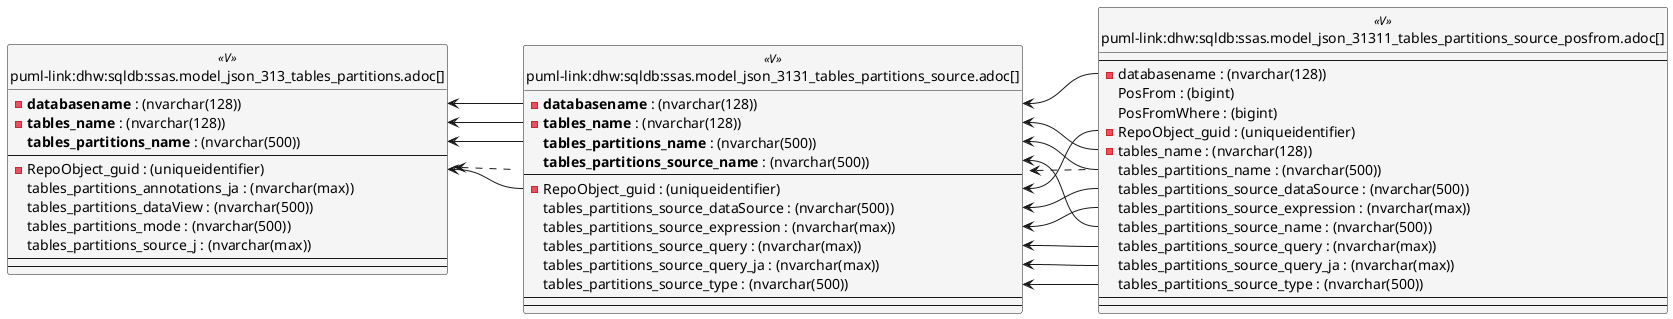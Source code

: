@startuml
left to right direction
'top to bottom direction
hide circle
'avoide "." issues:
set namespaceSeparator none


skinparam class {
  BackgroundColor White
  BackgroundColor<<FN>> Yellow
  BackgroundColor<<FS>> Yellow
  BackgroundColor<<FT>> LightGray
  BackgroundColor<<IF>> Yellow
  BackgroundColor<<IS>> Yellow
  BackgroundColor<<P>> Aqua
  BackgroundColor<<PC>> Aqua
  BackgroundColor<<SN>> Yellow
  BackgroundColor<<SO>> SlateBlue
  BackgroundColor<<TF>> LightGray
  BackgroundColor<<TR>> Tomato
  BackgroundColor<<U>> White
  BackgroundColor<<V>> WhiteSmoke
  BackgroundColor<<X>> Aqua
  BackgroundColor<<external>> AliceBlue
}


entity "puml-link:dhw:sqldb:ssas.model_json_313_tables_partitions.adoc[]" as ssas.model_json_313_tables_partitions << V >> {
  - **databasename** : (nvarchar(128))
  - **tables_name** : (nvarchar(128))
  **tables_partitions_name** : (nvarchar(500))
  --
  - RepoObject_guid : (uniqueidentifier)
  tables_partitions_annotations_ja : (nvarchar(max))
  tables_partitions_dataView : (nvarchar(500))
  tables_partitions_mode : (nvarchar(500))
  tables_partitions_source_j : (nvarchar(max))
  --
  --
}

entity "puml-link:dhw:sqldb:ssas.model_json_3131_tables_partitions_source.adoc[]" as ssas.model_json_3131_tables_partitions_source << V >> {
  - **databasename** : (nvarchar(128))
  - **tables_name** : (nvarchar(128))
  **tables_partitions_name** : (nvarchar(500))
  **tables_partitions_source_name** : (nvarchar(500))
  --
  - RepoObject_guid : (uniqueidentifier)
  tables_partitions_source_dataSource : (nvarchar(500))
  tables_partitions_source_expression : (nvarchar(max))
  tables_partitions_source_query : (nvarchar(max))
  tables_partitions_source_query_ja : (nvarchar(max))
  tables_partitions_source_type : (nvarchar(500))
  --
  --
}

entity "puml-link:dhw:sqldb:ssas.model_json_31311_tables_partitions_source_posfrom.adoc[]" as ssas.model_json_31311_tables_partitions_source_PosFrom << V >> {
  --
  - databasename : (nvarchar(128))
  PosFrom : (bigint)
  PosFromWhere : (bigint)
  - RepoObject_guid : (uniqueidentifier)
  - tables_name : (nvarchar(128))
  tables_partitions_name : (nvarchar(500))
  tables_partitions_source_dataSource : (nvarchar(500))
  tables_partitions_source_expression : (nvarchar(max))
  tables_partitions_source_name : (nvarchar(500))
  tables_partitions_source_query : (nvarchar(max))
  tables_partitions_source_query_ja : (nvarchar(max))
  tables_partitions_source_type : (nvarchar(500))
  --
  --
}

ssas.model_json_313_tables_partitions <.. ssas.model_json_3131_tables_partitions_source
ssas.model_json_3131_tables_partitions_source <.. ssas.model_json_31311_tables_partitions_source_PosFrom
"ssas.model_json_313_tables_partitions::databasename" <-- "ssas.model_json_3131_tables_partitions_source::databasename"
"ssas.model_json_313_tables_partitions::RepoObject_guid" <-- "ssas.model_json_3131_tables_partitions_source::RepoObject_guid"
"ssas.model_json_313_tables_partitions::tables_name" <-- "ssas.model_json_3131_tables_partitions_source::tables_name"
"ssas.model_json_313_tables_partitions::tables_partitions_name" <-- "ssas.model_json_3131_tables_partitions_source::tables_partitions_name"
"ssas.model_json_3131_tables_partitions_source::databasename" <-- "ssas.model_json_31311_tables_partitions_source_PosFrom::databasename"
"ssas.model_json_3131_tables_partitions_source::RepoObject_guid" <-- "ssas.model_json_31311_tables_partitions_source_PosFrom::RepoObject_guid"
"ssas.model_json_3131_tables_partitions_source::tables_name" <-- "ssas.model_json_31311_tables_partitions_source_PosFrom::tables_name"
"ssas.model_json_3131_tables_partitions_source::tables_partitions_name" <-- "ssas.model_json_31311_tables_partitions_source_PosFrom::tables_partitions_name"
"ssas.model_json_3131_tables_partitions_source::tables_partitions_source_dataSource" <-- "ssas.model_json_31311_tables_partitions_source_PosFrom::tables_partitions_source_dataSource"
"ssas.model_json_3131_tables_partitions_source::tables_partitions_source_expression" <-- "ssas.model_json_31311_tables_partitions_source_PosFrom::tables_partitions_source_expression"
"ssas.model_json_3131_tables_partitions_source::tables_partitions_source_name" <-- "ssas.model_json_31311_tables_partitions_source_PosFrom::tables_partitions_source_name"
"ssas.model_json_3131_tables_partitions_source::tables_partitions_source_query" <-- "ssas.model_json_31311_tables_partitions_source_PosFrom::tables_partitions_source_query"
"ssas.model_json_3131_tables_partitions_source::tables_partitions_source_query_ja" <-- "ssas.model_json_31311_tables_partitions_source_PosFrom::tables_partitions_source_query_ja"
"ssas.model_json_3131_tables_partitions_source::tables_partitions_source_type" <-- "ssas.model_json_31311_tables_partitions_source_PosFrom::tables_partitions_source_type"
@enduml

